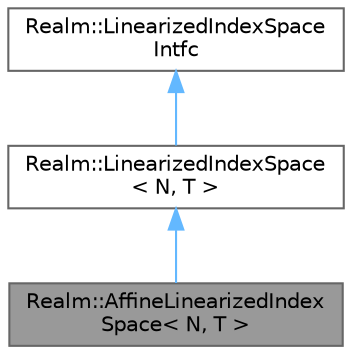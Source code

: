 digraph "Realm::AffineLinearizedIndexSpace&lt; N, T &gt;"
{
 // LATEX_PDF_SIZE
  bgcolor="transparent";
  edge [fontname=Helvetica,fontsize=10,labelfontname=Helvetica,labelfontsize=10];
  node [fontname=Helvetica,fontsize=10,shape=box,height=0.2,width=0.4];
  Node1 [id="Node000001",label="Realm::AffineLinearizedIndex\lSpace\< N, T \>",height=0.2,width=0.4,color="gray40", fillcolor="grey60", style="filled", fontcolor="black",tooltip=" "];
  Node2 -> Node1 [id="edge1_Node000001_Node000002",dir="back",color="steelblue1",style="solid",tooltip=" "];
  Node2 [id="Node000002",label="Realm::LinearizedIndexSpace\l\< N, T \>",height=0.2,width=0.4,color="gray40", fillcolor="white", style="filled",URL="$classRealm_1_1LinearizedIndexSpace.html",tooltip=" "];
  Node3 -> Node2 [id="edge2_Node000002_Node000003",dir="back",color="steelblue1",style="solid",tooltip=" "];
  Node3 [id="Node000003",label="Realm::LinearizedIndexSpace\lIntfc",height=0.2,width=0.4,color="gray40", fillcolor="white", style="filled",URL="$classRealm_1_1LinearizedIndexSpaceIntfc.html",tooltip=" "];
}
